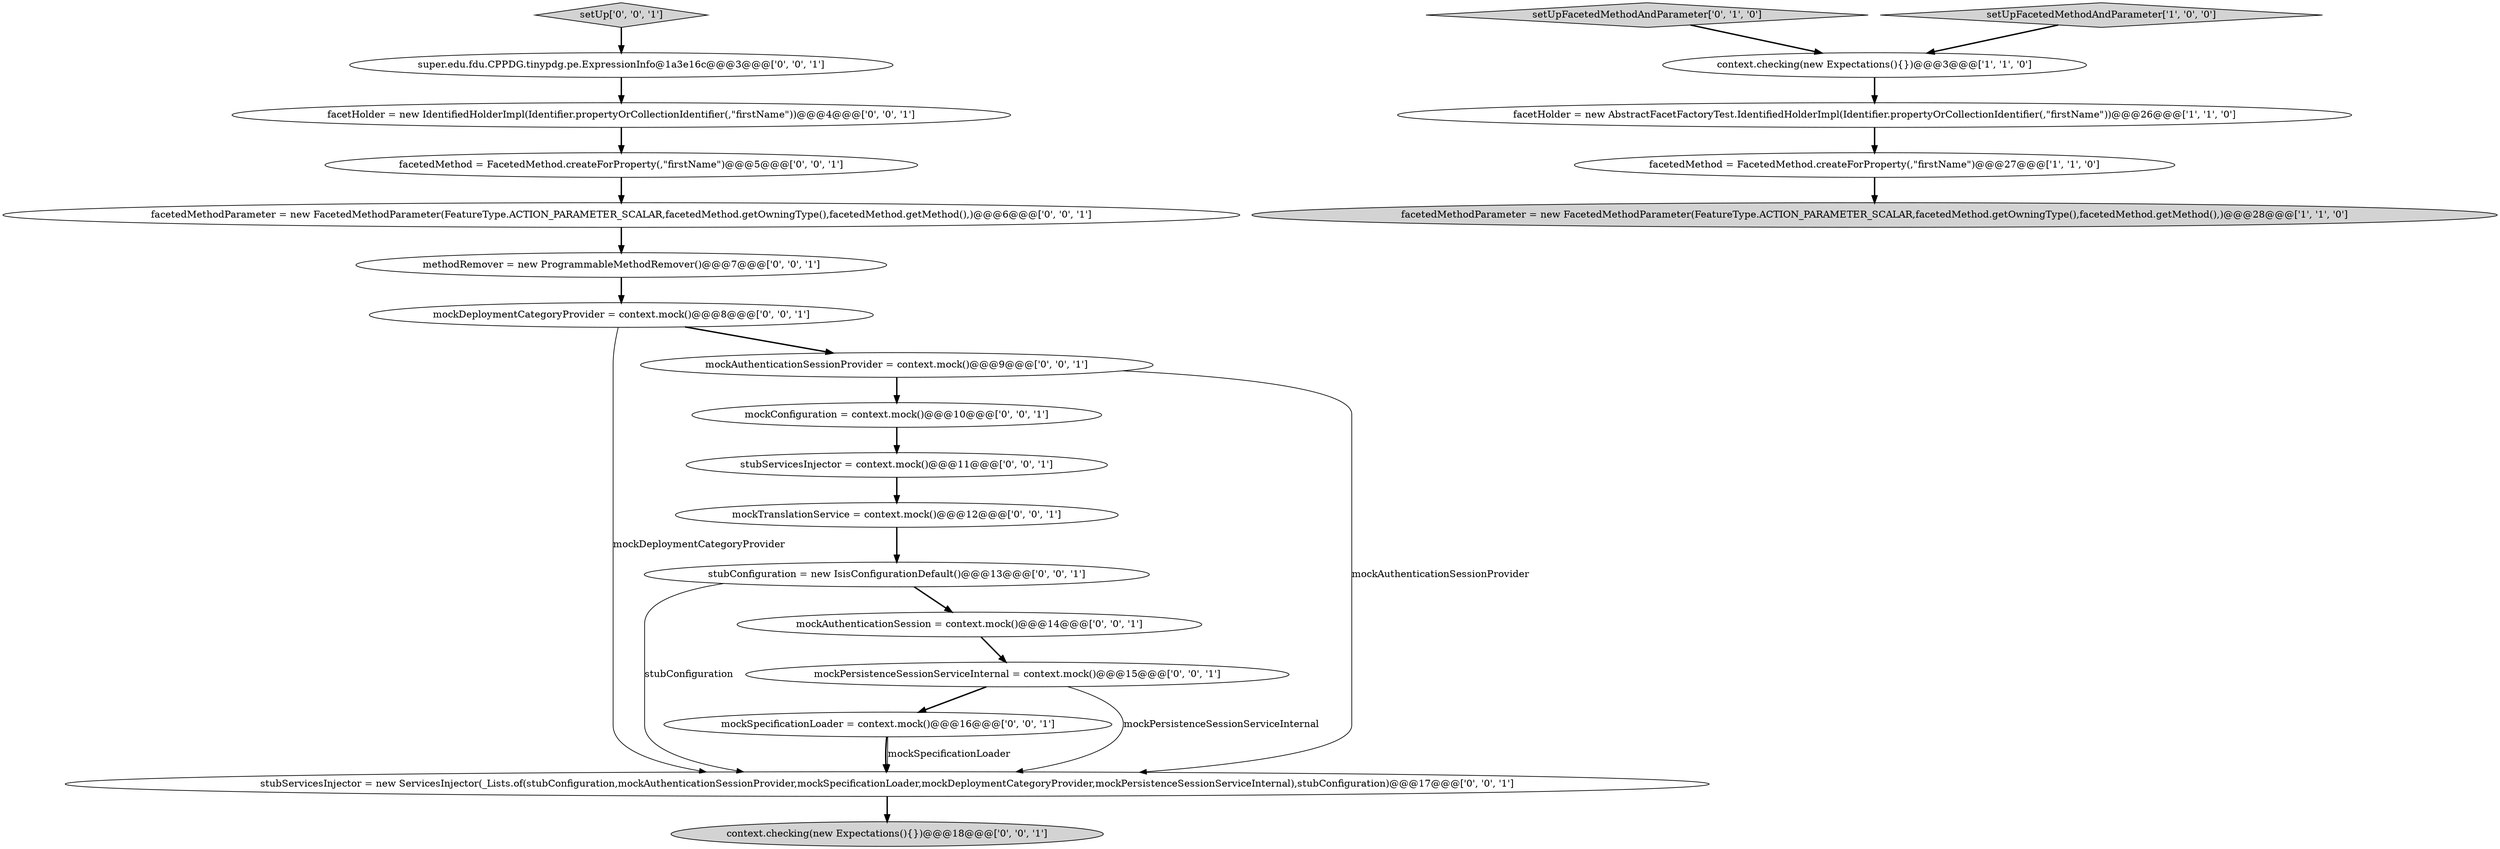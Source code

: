 digraph {
20 [style = filled, label = "super.edu.fdu.CPPDG.tinypdg.pe.ExpressionInfo@1a3e16c@@@3@@@['0', '0', '1']", fillcolor = white, shape = ellipse image = "AAA0AAABBB3BBB"];
4 [style = filled, label = "facetedMethodParameter = new FacetedMethodParameter(FeatureType.ACTION_PARAMETER_SCALAR,facetedMethod.getOwningType(),facetedMethod.getMethod(),)@@@28@@@['1', '1', '0']", fillcolor = lightgray, shape = ellipse image = "AAA0AAABBB1BBB"];
10 [style = filled, label = "mockSpecificationLoader = context.mock()@@@16@@@['0', '0', '1']", fillcolor = white, shape = ellipse image = "AAA0AAABBB3BBB"];
9 [style = filled, label = "context.checking(new Expectations(){})@@@18@@@['0', '0', '1']", fillcolor = lightgray, shape = ellipse image = "AAA0AAABBB3BBB"];
14 [style = filled, label = "stubServicesInjector = context.mock()@@@11@@@['0', '0', '1']", fillcolor = white, shape = ellipse image = "AAA0AAABBB3BBB"];
15 [style = filled, label = "facetedMethod = FacetedMethod.createForProperty(,\"firstName\")@@@5@@@['0', '0', '1']", fillcolor = white, shape = ellipse image = "AAA0AAABBB3BBB"];
12 [style = filled, label = "mockConfiguration = context.mock()@@@10@@@['0', '0', '1']", fillcolor = white, shape = ellipse image = "AAA0AAABBB3BBB"];
11 [style = filled, label = "facetHolder = new IdentifiedHolderImpl(Identifier.propertyOrCollectionIdentifier(,\"firstName\"))@@@4@@@['0', '0', '1']", fillcolor = white, shape = ellipse image = "AAA0AAABBB3BBB"];
21 [style = filled, label = "stubServicesInjector = new ServicesInjector(_Lists.of(stubConfiguration,mockAuthenticationSessionProvider,mockSpecificationLoader,mockDeploymentCategoryProvider,mockPersistenceSessionServiceInternal),stubConfiguration)@@@17@@@['0', '0', '1']", fillcolor = white, shape = ellipse image = "AAA0AAABBB3BBB"];
5 [style = filled, label = "setUpFacetedMethodAndParameter['0', '1', '0']", fillcolor = lightgray, shape = diamond image = "AAA0AAABBB2BBB"];
0 [style = filled, label = "setUpFacetedMethodAndParameter['1', '0', '0']", fillcolor = lightgray, shape = diamond image = "AAA0AAABBB1BBB"];
1 [style = filled, label = "facetHolder = new AbstractFacetFactoryTest.IdentifiedHolderImpl(Identifier.propertyOrCollectionIdentifier(,\"firstName\"))@@@26@@@['1', '1', '0']", fillcolor = white, shape = ellipse image = "AAA0AAABBB1BBB"];
2 [style = filled, label = "facetedMethod = FacetedMethod.createForProperty(,\"firstName\")@@@27@@@['1', '1', '0']", fillcolor = white, shape = ellipse image = "AAA0AAABBB1BBB"];
17 [style = filled, label = "stubConfiguration = new IsisConfigurationDefault()@@@13@@@['0', '0', '1']", fillcolor = white, shape = ellipse image = "AAA0AAABBB3BBB"];
18 [style = filled, label = "setUp['0', '0', '1']", fillcolor = lightgray, shape = diamond image = "AAA0AAABBB3BBB"];
8 [style = filled, label = "mockPersistenceSessionServiceInternal = context.mock()@@@15@@@['0', '0', '1']", fillcolor = white, shape = ellipse image = "AAA0AAABBB3BBB"];
16 [style = filled, label = "mockAuthenticationSession = context.mock()@@@14@@@['0', '0', '1']", fillcolor = white, shape = ellipse image = "AAA0AAABBB3BBB"];
7 [style = filled, label = "facetedMethodParameter = new FacetedMethodParameter(FeatureType.ACTION_PARAMETER_SCALAR,facetedMethod.getOwningType(),facetedMethod.getMethod(),)@@@6@@@['0', '0', '1']", fillcolor = white, shape = ellipse image = "AAA0AAABBB3BBB"];
6 [style = filled, label = "mockAuthenticationSessionProvider = context.mock()@@@9@@@['0', '0', '1']", fillcolor = white, shape = ellipse image = "AAA0AAABBB3BBB"];
3 [style = filled, label = "context.checking(new Expectations(){})@@@3@@@['1', '1', '0']", fillcolor = white, shape = ellipse image = "AAA0AAABBB1BBB"];
22 [style = filled, label = "mockDeploymentCategoryProvider = context.mock()@@@8@@@['0', '0', '1']", fillcolor = white, shape = ellipse image = "AAA0AAABBB3BBB"];
19 [style = filled, label = "methodRemover = new ProgrammableMethodRemover()@@@7@@@['0', '0', '1']", fillcolor = white, shape = ellipse image = "AAA0AAABBB3BBB"];
13 [style = filled, label = "mockTranslationService = context.mock()@@@12@@@['0', '0', '1']", fillcolor = white, shape = ellipse image = "AAA0AAABBB3BBB"];
10->21 [style = bold, label=""];
18->20 [style = bold, label=""];
2->4 [style = bold, label=""];
22->21 [style = solid, label="mockDeploymentCategoryProvider"];
22->6 [style = bold, label=""];
6->21 [style = solid, label="mockAuthenticationSessionProvider"];
17->21 [style = solid, label="stubConfiguration"];
13->17 [style = bold, label=""];
12->14 [style = bold, label=""];
14->13 [style = bold, label=""];
16->8 [style = bold, label=""];
19->22 [style = bold, label=""];
0->3 [style = bold, label=""];
11->15 [style = bold, label=""];
15->7 [style = bold, label=""];
10->21 [style = solid, label="mockSpecificationLoader"];
3->1 [style = bold, label=""];
8->21 [style = solid, label="mockPersistenceSessionServiceInternal"];
6->12 [style = bold, label=""];
5->3 [style = bold, label=""];
21->9 [style = bold, label=""];
7->19 [style = bold, label=""];
17->16 [style = bold, label=""];
1->2 [style = bold, label=""];
8->10 [style = bold, label=""];
20->11 [style = bold, label=""];
}
